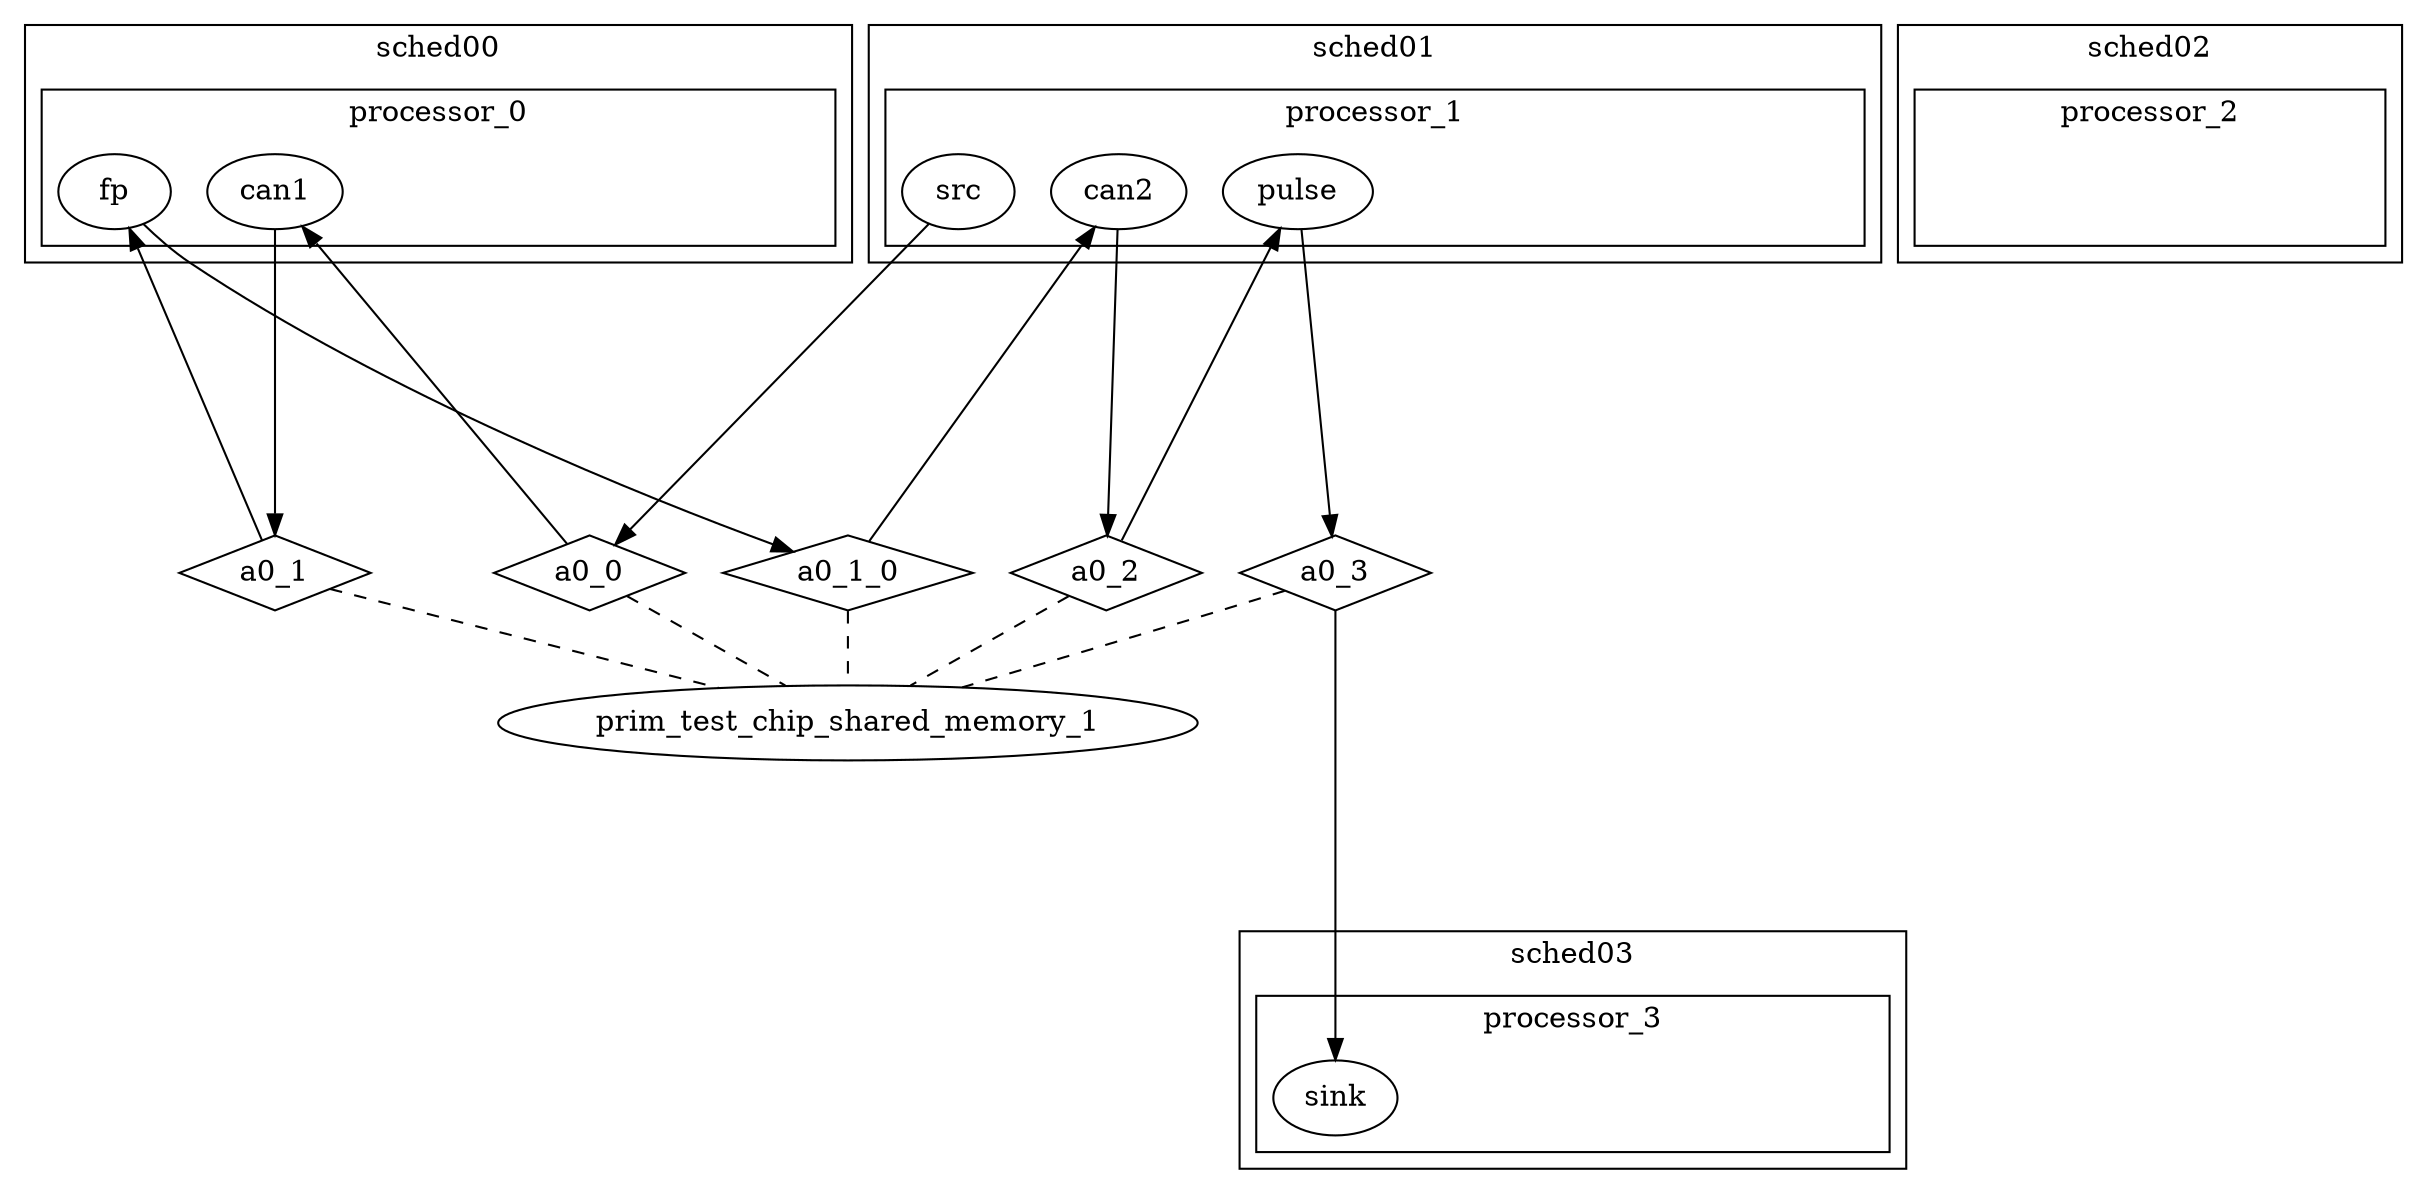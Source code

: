 digraph G {
subgraph cluster_scheduler_sched00 {
label=sched00;
subgraph cluster_processor_processor_0 {
label=processor_0;
dummy_processor_0 [style=invis];
process_can1 [label=can1];
process_fp [label=fp];
}

}

subgraph cluster_scheduler_sched01 {
label=sched01;
subgraph cluster_processor_processor_1 {
label=processor_1;
dummy_processor_1 [style=invis];
process_src [label=src];
process_can2 [label=can2];
process_pulse [label=pulse];
}

}

subgraph cluster_scheduler_sched02 {
label=sched02;
subgraph cluster_processor_processor_2 {
label=processor_2;
dummy_processor_2 [style=invis];
}

}

subgraph cluster_scheduler_sched03 {
label=sched03;
subgraph cluster_processor_processor_3 {
label=processor_3;
dummy_processor_3 [style=invis];
process_sink [label=sink];
}

}

primitive_prim_test_chip_shared_memory_1 [label=prim_test_chip_shared_memory_1];
channel_a0_0 [label=a0_0, shape=diamond];
process_src -> channel_a0_0  [minlen=4];
channel_a0_0 -> process_can1  [minlen=4];
channel_a0_0 -> primitive_prim_test_chip_shared_memory_1  [arrowhead=none, style=dashed];
channel_a0_1 [label=a0_1, shape=diamond];
process_can1 -> channel_a0_1  [minlen=4];
channel_a0_1 -> process_fp  [minlen=4];
channel_a0_1 -> primitive_prim_test_chip_shared_memory_1  [arrowhead=none, style=dashed];
channel_a0_1_0 [label=a0_1_0, shape=diamond];
process_fp -> channel_a0_1_0  [minlen=4];
channel_a0_1_0 -> process_can2  [minlen=4];
channel_a0_1_0 -> primitive_prim_test_chip_shared_memory_1  [arrowhead=none, style=dashed];
channel_a0_2 [label=a0_2, shape=diamond];
process_can2 -> channel_a0_2  [minlen=4];
channel_a0_2 -> process_pulse  [minlen=4];
channel_a0_2 -> primitive_prim_test_chip_shared_memory_1  [arrowhead=none, style=dashed];
channel_a0_3 [label=a0_3, shape=diamond];
process_pulse -> channel_a0_3  [minlen=4];
channel_a0_3 -> process_sink  [minlen=4];
channel_a0_3 -> primitive_prim_test_chip_shared_memory_1  [arrowhead=none, style=dashed];
}
